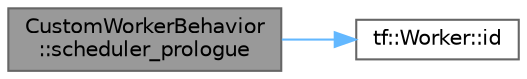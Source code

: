 digraph "CustomWorkerBehavior::scheduler_prologue"
{
 // LATEX_PDF_SIZE
  bgcolor="transparent";
  edge [fontname=Helvetica,fontsize=10,labelfontname=Helvetica,labelfontsize=10];
  node [fontname=Helvetica,fontsize=10,shape=box,height=0.2,width=0.4];
  rankdir="LR";
  Node1 [id="Node000001",label="CustomWorkerBehavior\l::scheduler_prologue",height=0.2,width=0.4,color="gray40", fillcolor="grey60", style="filled", fontcolor="black",tooltip="method to call before a worker enters the scheduling loop"];
  Node1 -> Node2 [id="edge1_Node000001_Node000002",color="steelblue1",style="solid",tooltip=" "];
  Node2 [id="Node000002",label="tf::Worker::id",height=0.2,width=0.4,color="grey40", fillcolor="white", style="filled",URL="$classtf_1_1_worker.html#a0180ea51cc46551157eaae451b50c7d8",tooltip="queries the worker id associated with its parent executor"];
}
